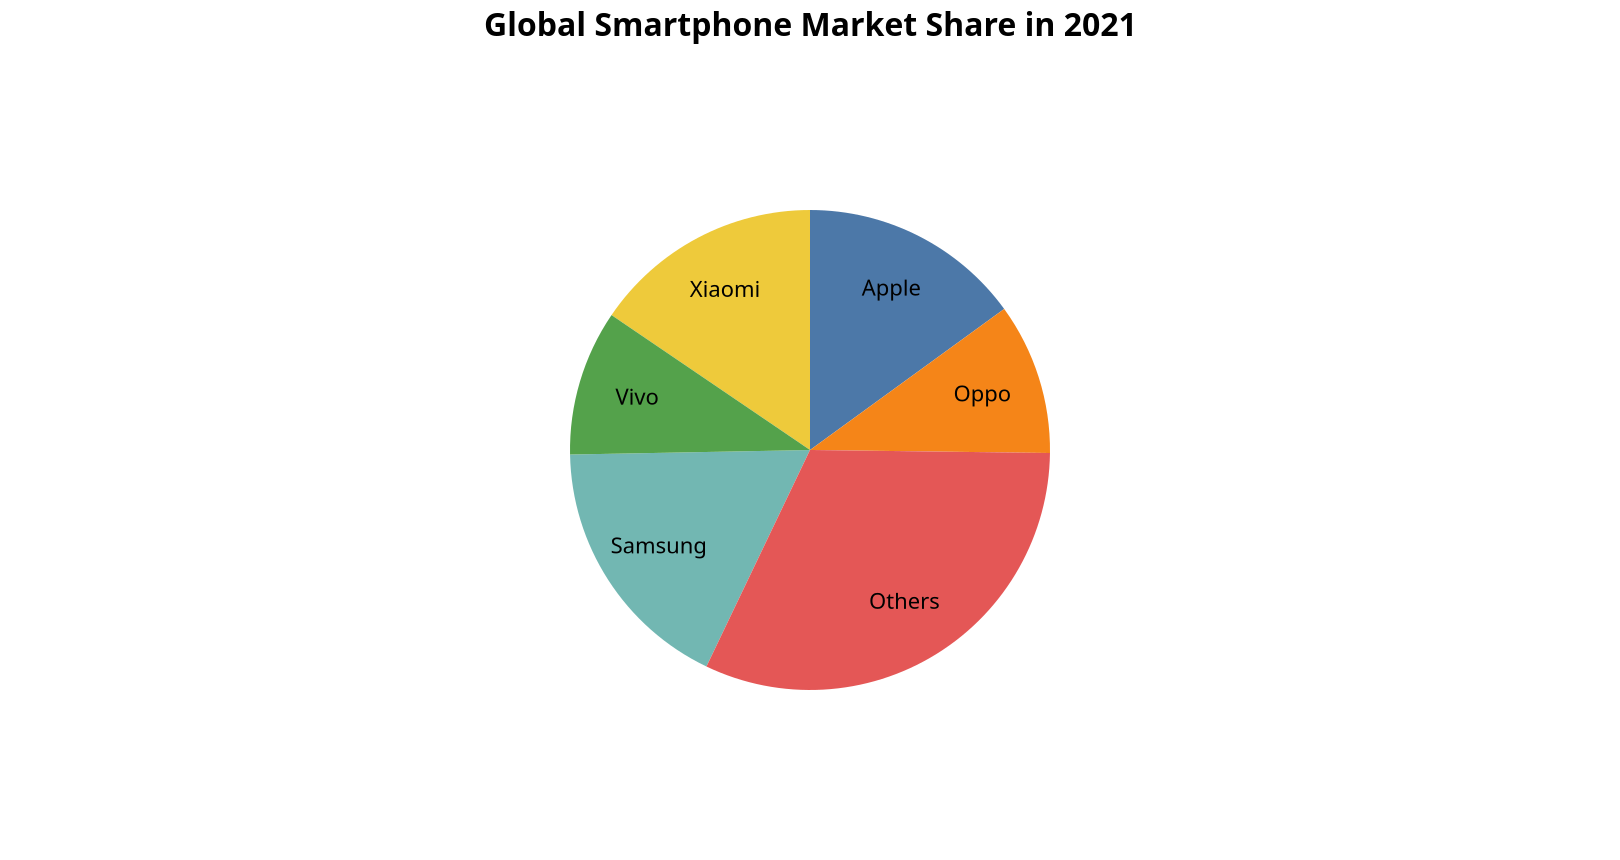 {
    "$schema": "https://vega.github.io/schema/vega-lite/v5.json",
    "title": {
      "text": "Global Smartphone Market Share in 2021",
      "fontSize": 16,
      "fontWeight": "bold"
    },
    "config": {
      "legend": {
        "labelFontSize": 11,
        "titleFontSize": 12,
        "titleFontWeight": "bold"
      }
    },
    "width": 800, "height": 400,
    "data": {
      "values": [        
        {"brand": "Samsung", "share": 17.6},
        {"brand": "Xiaomi", "share": 15.5},
        {"brand": "Apple", "share": 15.0},
        {"brand": "Oppo", "share": 10.2},
        {"brand": "Vivo", "share": 9.8},
        {"brand": "Others", "share": 31.9}

      ]
    },
    "encoding": {
      "theta": {"field": "share", "type": "quantitative", "stack": true},
      "color": {"field": "brand", "type": "nominal", "legend": null}
    },
    "layer": [{
      "mark": {"type": "arc", "outerRadius": 120}
    }, {
      "mark": {"type": "text", "radius": 90},
      "encoding": {
        "text": {"field": "brand", "type": "nominal"},
        "color": {"value": "black"}
      }
    }]
}
